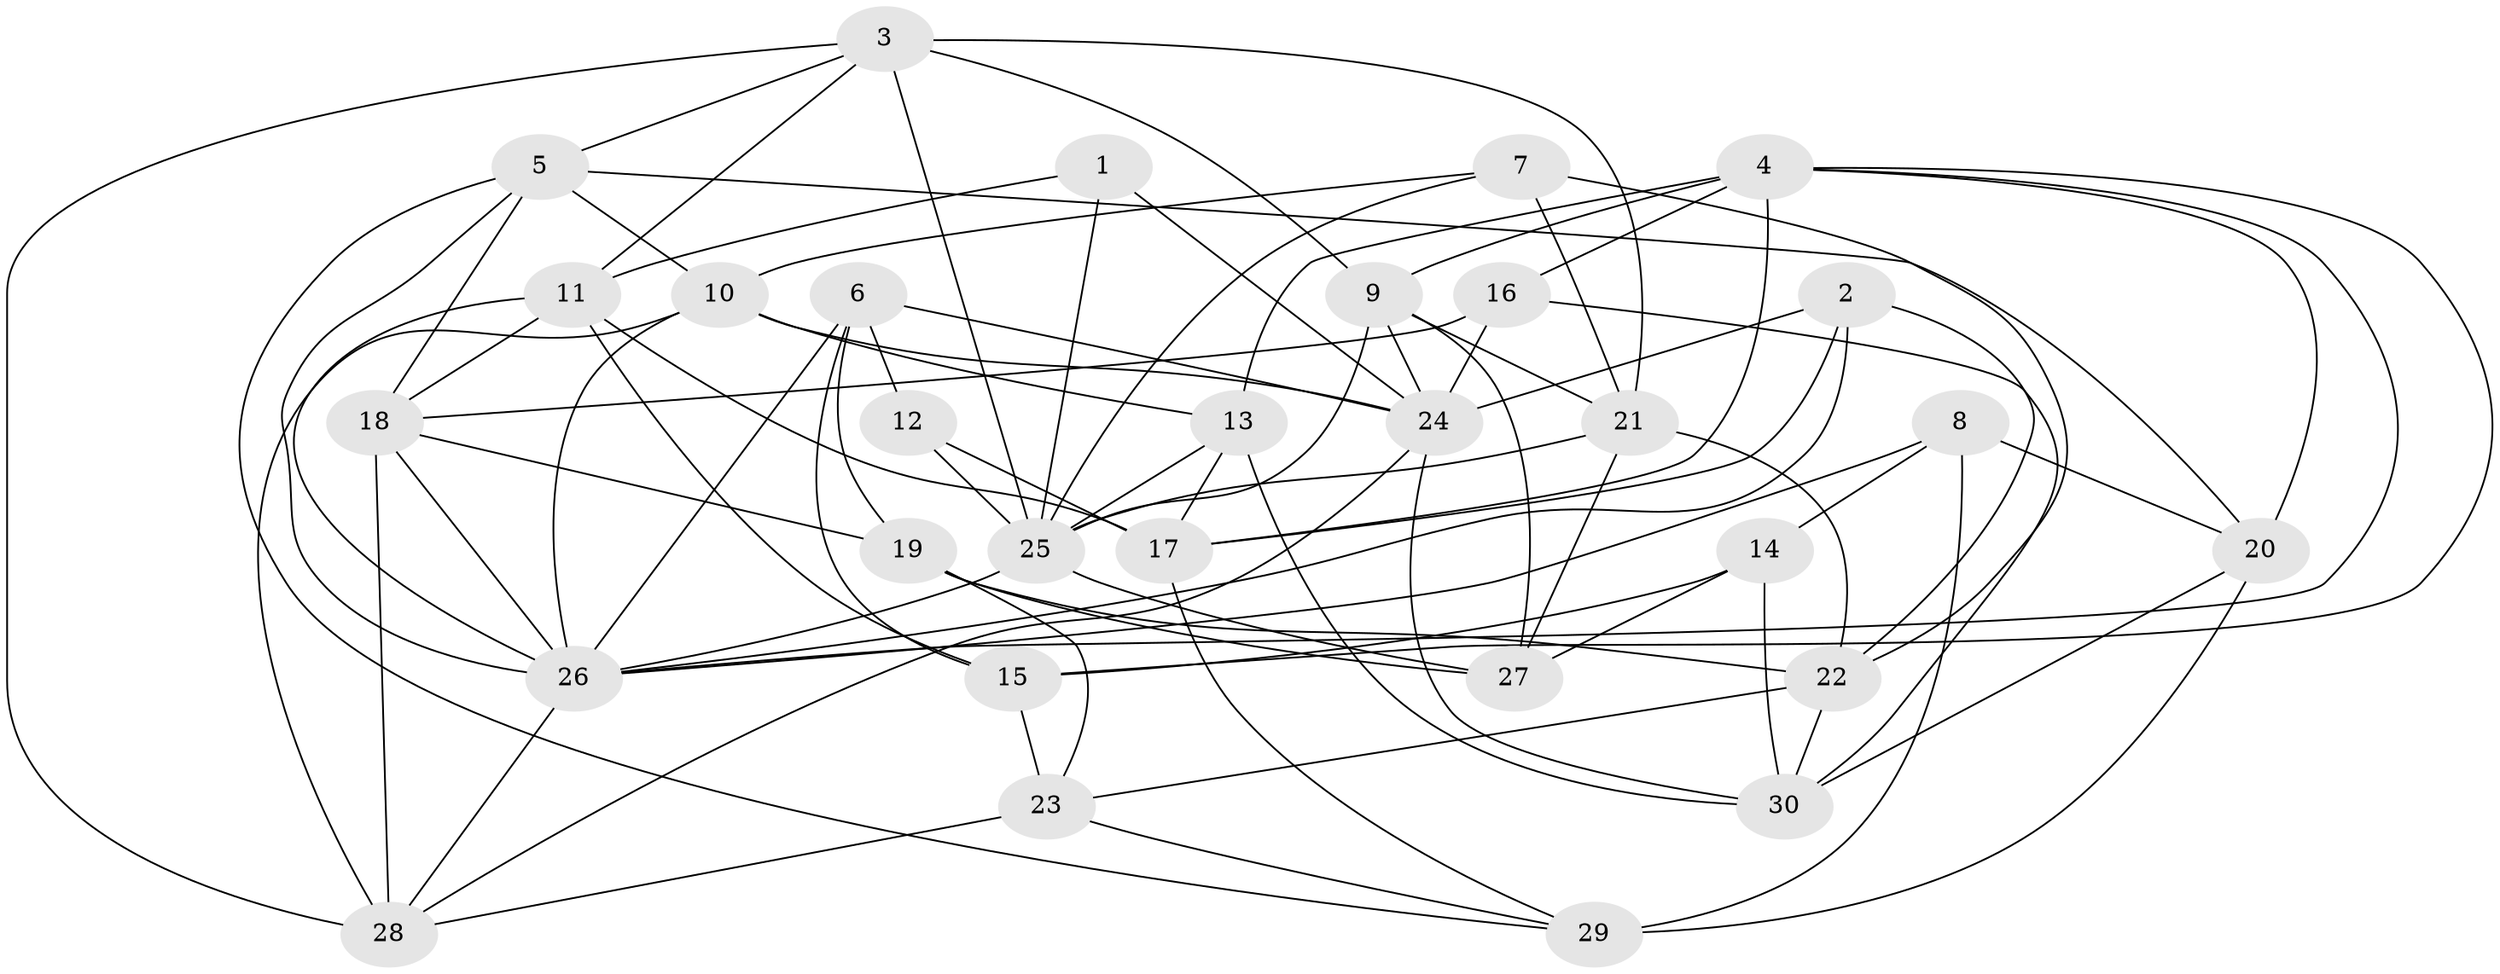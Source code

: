 // original degree distribution, {4: 1.0}
// Generated by graph-tools (version 1.1) at 2025/26/03/09/25 03:26:56]
// undirected, 30 vertices, 83 edges
graph export_dot {
graph [start="1"]
  node [color=gray90,style=filled];
  1;
  2;
  3;
  4;
  5;
  6;
  7;
  8;
  9;
  10;
  11;
  12;
  13;
  14;
  15;
  16;
  17;
  18;
  19;
  20;
  21;
  22;
  23;
  24;
  25;
  26;
  27;
  28;
  29;
  30;
  1 -- 11 [weight=1.0];
  1 -- 24 [weight=1.0];
  1 -- 25 [weight=2.0];
  2 -- 17 [weight=1.0];
  2 -- 22 [weight=1.0];
  2 -- 24 [weight=1.0];
  2 -- 26 [weight=1.0];
  3 -- 5 [weight=1.0];
  3 -- 9 [weight=1.0];
  3 -- 11 [weight=1.0];
  3 -- 21 [weight=1.0];
  3 -- 25 [weight=1.0];
  3 -- 28 [weight=1.0];
  4 -- 9 [weight=1.0];
  4 -- 13 [weight=2.0];
  4 -- 15 [weight=1.0];
  4 -- 16 [weight=1.0];
  4 -- 17 [weight=1.0];
  4 -- 20 [weight=1.0];
  4 -- 26 [weight=1.0];
  5 -- 10 [weight=1.0];
  5 -- 18 [weight=1.0];
  5 -- 20 [weight=1.0];
  5 -- 26 [weight=1.0];
  5 -- 29 [weight=1.0];
  6 -- 12 [weight=2.0];
  6 -- 15 [weight=1.0];
  6 -- 19 [weight=1.0];
  6 -- 24 [weight=1.0];
  6 -- 26 [weight=1.0];
  7 -- 10 [weight=1.0];
  7 -- 21 [weight=1.0];
  7 -- 22 [weight=1.0];
  7 -- 25 [weight=1.0];
  8 -- 14 [weight=1.0];
  8 -- 20 [weight=2.0];
  8 -- 26 [weight=1.0];
  8 -- 29 [weight=2.0];
  9 -- 21 [weight=1.0];
  9 -- 24 [weight=1.0];
  9 -- 25 [weight=1.0];
  9 -- 27 [weight=1.0];
  10 -- 13 [weight=1.0];
  10 -- 24 [weight=1.0];
  10 -- 26 [weight=1.0];
  10 -- 28 [weight=1.0];
  11 -- 15 [weight=1.0];
  11 -- 17 [weight=1.0];
  11 -- 18 [weight=1.0];
  11 -- 26 [weight=1.0];
  12 -- 17 [weight=1.0];
  12 -- 25 [weight=1.0];
  13 -- 17 [weight=1.0];
  13 -- 25 [weight=1.0];
  13 -- 30 [weight=1.0];
  14 -- 15 [weight=1.0];
  14 -- 27 [weight=1.0];
  14 -- 30 [weight=1.0];
  15 -- 23 [weight=2.0];
  16 -- 18 [weight=1.0];
  16 -- 24 [weight=1.0];
  16 -- 30 [weight=1.0];
  17 -- 29 [weight=1.0];
  18 -- 19 [weight=1.0];
  18 -- 26 [weight=1.0];
  18 -- 28 [weight=1.0];
  19 -- 22 [weight=1.0];
  19 -- 23 [weight=1.0];
  19 -- 27 [weight=2.0];
  20 -- 29 [weight=1.0];
  20 -- 30 [weight=1.0];
  21 -- 22 [weight=1.0];
  21 -- 25 [weight=1.0];
  21 -- 27 [weight=1.0];
  22 -- 23 [weight=1.0];
  22 -- 30 [weight=1.0];
  23 -- 28 [weight=1.0];
  23 -- 29 [weight=1.0];
  24 -- 28 [weight=1.0];
  24 -- 30 [weight=1.0];
  25 -- 26 [weight=1.0];
  25 -- 27 [weight=1.0];
  26 -- 28 [weight=1.0];
}
